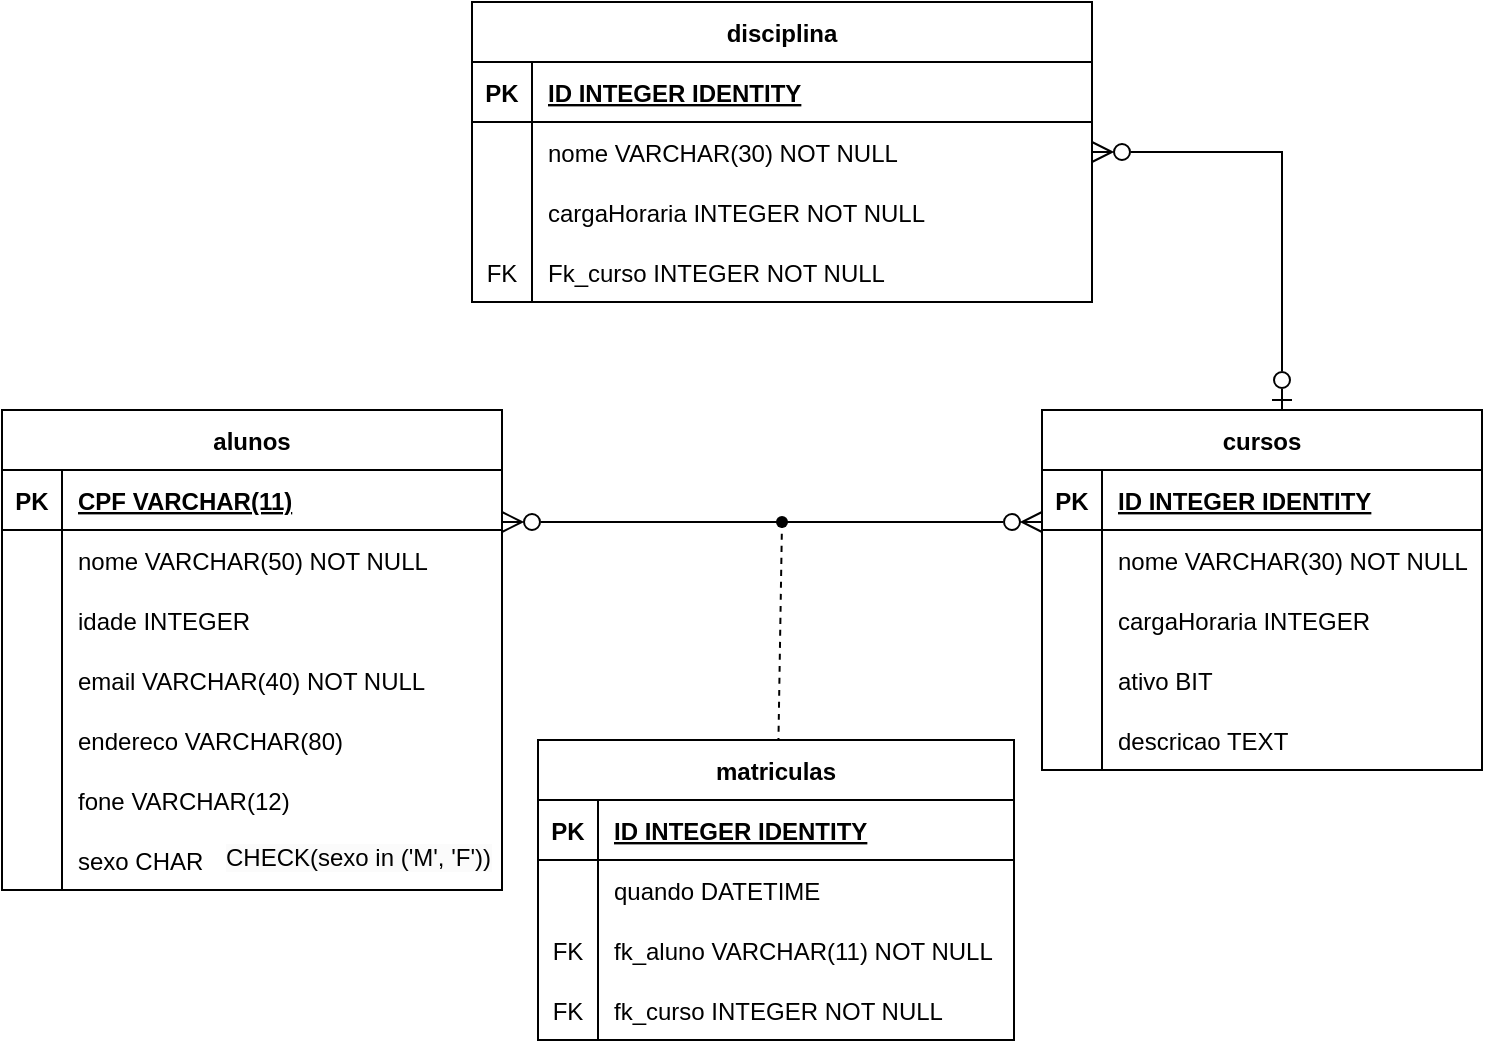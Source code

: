<mxfile version="22.1.2" type="device">
  <diagram name="Page-1" id="WgsJ8NFDW0C9XvvK6SC1">
    <mxGraphModel dx="2745" dy="1725" grid="1" gridSize="10" guides="1" tooltips="1" connect="1" arrows="1" fold="1" page="1" pageScale="1" pageWidth="827" pageHeight="1169" math="0" shadow="0">
      <root>
        <mxCell id="0" />
        <mxCell id="1" parent="0" />
        <mxCell id="1qvD0JpvyjERRZFauXHa-2" value="cursos" style="shape=table;startSize=30;container=1;collapsible=1;childLayout=tableLayout;fixedRows=1;rowLines=0;fontStyle=1;align=center;resizeLast=1;" parent="1" vertex="1">
          <mxGeometry x="564" y="529" width="220" height="180" as="geometry" />
        </mxCell>
        <mxCell id="1qvD0JpvyjERRZFauXHa-3" value="" style="shape=tableRow;horizontal=0;startSize=0;swimlaneHead=0;swimlaneBody=0;fillColor=none;collapsible=0;dropTarget=0;points=[[0,0.5],[1,0.5]];portConstraint=eastwest;strokeColor=inherit;top=0;left=0;right=0;bottom=1;" parent="1qvD0JpvyjERRZFauXHa-2" vertex="1">
          <mxGeometry y="30" width="220" height="30" as="geometry" />
        </mxCell>
        <mxCell id="1qvD0JpvyjERRZFauXHa-4" value="PK" style="shape=partialRectangle;overflow=hidden;connectable=0;fillColor=none;strokeColor=inherit;top=0;left=0;bottom=0;right=0;fontStyle=1;" parent="1qvD0JpvyjERRZFauXHa-3" vertex="1">
          <mxGeometry width="30" height="30" as="geometry">
            <mxRectangle width="30" height="30" as="alternateBounds" />
          </mxGeometry>
        </mxCell>
        <mxCell id="1qvD0JpvyjERRZFauXHa-5" value="ID INTEGER  IDENTITY" style="shape=partialRectangle;overflow=hidden;connectable=0;fillColor=none;align=left;strokeColor=inherit;top=0;left=0;bottom=0;right=0;spacingLeft=6;fontStyle=5;" parent="1qvD0JpvyjERRZFauXHa-3" vertex="1">
          <mxGeometry x="30" width="190" height="30" as="geometry">
            <mxRectangle width="190" height="30" as="alternateBounds" />
          </mxGeometry>
        </mxCell>
        <mxCell id="1qvD0JpvyjERRZFauXHa-6" value="" style="shape=tableRow;horizontal=0;startSize=0;swimlaneHead=0;swimlaneBody=0;fillColor=none;collapsible=0;dropTarget=0;points=[[0,0.5],[1,0.5]];portConstraint=eastwest;strokeColor=inherit;top=0;left=0;right=0;bottom=0;" parent="1qvD0JpvyjERRZFauXHa-2" vertex="1">
          <mxGeometry y="60" width="220" height="30" as="geometry" />
        </mxCell>
        <mxCell id="1qvD0JpvyjERRZFauXHa-7" value="" style="shape=partialRectangle;overflow=hidden;connectable=0;fillColor=none;strokeColor=inherit;top=0;left=0;bottom=0;right=0;" parent="1qvD0JpvyjERRZFauXHa-6" vertex="1">
          <mxGeometry width="30" height="30" as="geometry">
            <mxRectangle width="30" height="30" as="alternateBounds" />
          </mxGeometry>
        </mxCell>
        <mxCell id="1qvD0JpvyjERRZFauXHa-8" value="nome VARCHAR(30) NOT NULL" style="shape=partialRectangle;overflow=hidden;connectable=0;fillColor=none;align=left;strokeColor=inherit;top=0;left=0;bottom=0;right=0;spacingLeft=6;" parent="1qvD0JpvyjERRZFauXHa-6" vertex="1">
          <mxGeometry x="30" width="190" height="30" as="geometry">
            <mxRectangle width="190" height="30" as="alternateBounds" />
          </mxGeometry>
        </mxCell>
        <mxCell id="1qvD0JpvyjERRZFauXHa-9" value="" style="shape=tableRow;horizontal=0;startSize=0;swimlaneHead=0;swimlaneBody=0;fillColor=none;collapsible=0;dropTarget=0;points=[[0,0.5],[1,0.5]];portConstraint=eastwest;strokeColor=inherit;top=0;left=0;right=0;bottom=0;" parent="1qvD0JpvyjERRZFauXHa-2" vertex="1">
          <mxGeometry y="90" width="220" height="30" as="geometry" />
        </mxCell>
        <mxCell id="1qvD0JpvyjERRZFauXHa-10" value="" style="shape=partialRectangle;overflow=hidden;connectable=0;fillColor=none;strokeColor=inherit;top=0;left=0;bottom=0;right=0;" parent="1qvD0JpvyjERRZFauXHa-9" vertex="1">
          <mxGeometry width="30" height="30" as="geometry">
            <mxRectangle width="30" height="30" as="alternateBounds" />
          </mxGeometry>
        </mxCell>
        <mxCell id="1qvD0JpvyjERRZFauXHa-11" value="cargaHoraria INTEGER" style="shape=partialRectangle;overflow=hidden;connectable=0;fillColor=none;align=left;strokeColor=inherit;top=0;left=0;bottom=0;right=0;spacingLeft=6;" parent="1qvD0JpvyjERRZFauXHa-9" vertex="1">
          <mxGeometry x="30" width="190" height="30" as="geometry">
            <mxRectangle width="190" height="30" as="alternateBounds" />
          </mxGeometry>
        </mxCell>
        <mxCell id="1qvD0JpvyjERRZFauXHa-12" value="" style="shape=tableRow;horizontal=0;startSize=0;swimlaneHead=0;swimlaneBody=0;fillColor=none;collapsible=0;dropTarget=0;points=[[0,0.5],[1,0.5]];portConstraint=eastwest;strokeColor=inherit;top=0;left=0;right=0;bottom=0;" parent="1qvD0JpvyjERRZFauXHa-2" vertex="1">
          <mxGeometry y="120" width="220" height="30" as="geometry" />
        </mxCell>
        <mxCell id="1qvD0JpvyjERRZFauXHa-13" value="" style="shape=partialRectangle;overflow=hidden;connectable=0;fillColor=none;strokeColor=inherit;top=0;left=0;bottom=0;right=0;" parent="1qvD0JpvyjERRZFauXHa-12" vertex="1">
          <mxGeometry width="30" height="30" as="geometry">
            <mxRectangle width="30" height="30" as="alternateBounds" />
          </mxGeometry>
        </mxCell>
        <mxCell id="1qvD0JpvyjERRZFauXHa-14" value="ativo BIT" style="shape=partialRectangle;overflow=hidden;connectable=0;fillColor=none;align=left;strokeColor=inherit;top=0;left=0;bottom=0;right=0;spacingLeft=6;" parent="1qvD0JpvyjERRZFauXHa-12" vertex="1">
          <mxGeometry x="30" width="190" height="30" as="geometry">
            <mxRectangle width="190" height="30" as="alternateBounds" />
          </mxGeometry>
        </mxCell>
        <mxCell id="1qvD0JpvyjERRZFauXHa-15" value="" style="shape=tableRow;horizontal=0;startSize=0;swimlaneHead=0;swimlaneBody=0;fillColor=none;collapsible=0;dropTarget=0;points=[[0,0.5],[1,0.5]];portConstraint=eastwest;strokeColor=inherit;top=0;left=0;right=0;bottom=0;" parent="1qvD0JpvyjERRZFauXHa-2" vertex="1">
          <mxGeometry y="150" width="220" height="30" as="geometry" />
        </mxCell>
        <mxCell id="1qvD0JpvyjERRZFauXHa-16" value="" style="shape=partialRectangle;overflow=hidden;connectable=0;fillColor=none;strokeColor=inherit;top=0;left=0;bottom=0;right=0;" parent="1qvD0JpvyjERRZFauXHa-15" vertex="1">
          <mxGeometry width="30" height="30" as="geometry">
            <mxRectangle width="30" height="30" as="alternateBounds" />
          </mxGeometry>
        </mxCell>
        <mxCell id="1qvD0JpvyjERRZFauXHa-17" value="descricao TEXT" style="shape=partialRectangle;overflow=hidden;connectable=0;fillColor=none;align=left;strokeColor=inherit;top=0;left=0;bottom=0;right=0;spacingLeft=6;" parent="1qvD0JpvyjERRZFauXHa-15" vertex="1">
          <mxGeometry x="30" width="190" height="30" as="geometry">
            <mxRectangle width="190" height="30" as="alternateBounds" />
          </mxGeometry>
        </mxCell>
        <mxCell id="1qvD0JpvyjERRZFauXHa-18" value="disciplina" style="shape=table;startSize=30;container=1;collapsible=1;childLayout=tableLayout;fixedRows=1;rowLines=0;fontStyle=1;align=center;resizeLast=1;fillColor=default;gradientColor=none;swimlaneFillColor=none;rounded=0;swimlaneLine=1;shadow=0;" parent="1" vertex="1">
          <mxGeometry x="279" y="325" width="310" height="150" as="geometry" />
        </mxCell>
        <mxCell id="1qvD0JpvyjERRZFauXHa-19" value="" style="shape=tableRow;horizontal=0;startSize=0;swimlaneHead=0;swimlaneBody=0;fillColor=none;collapsible=0;dropTarget=0;points=[[0,0.5],[1,0.5]];portConstraint=eastwest;strokeColor=inherit;top=0;left=0;right=0;bottom=1;" parent="1qvD0JpvyjERRZFauXHa-18" vertex="1">
          <mxGeometry y="30" width="310" height="30" as="geometry" />
        </mxCell>
        <mxCell id="1qvD0JpvyjERRZFauXHa-20" value="PK" style="shape=partialRectangle;overflow=hidden;connectable=0;fillColor=none;strokeColor=inherit;top=0;left=0;bottom=0;right=0;fontStyle=1;" parent="1qvD0JpvyjERRZFauXHa-19" vertex="1">
          <mxGeometry width="30" height="30" as="geometry">
            <mxRectangle width="30" height="30" as="alternateBounds" />
          </mxGeometry>
        </mxCell>
        <mxCell id="1qvD0JpvyjERRZFauXHa-21" value="ID INTEGER  IDENTITY" style="shape=partialRectangle;overflow=hidden;connectable=0;fillColor=none;align=left;strokeColor=inherit;top=0;left=0;bottom=0;right=0;spacingLeft=6;fontStyle=5;" parent="1qvD0JpvyjERRZFauXHa-19" vertex="1">
          <mxGeometry x="30" width="280" height="30" as="geometry">
            <mxRectangle width="280" height="30" as="alternateBounds" />
          </mxGeometry>
        </mxCell>
        <mxCell id="1qvD0JpvyjERRZFauXHa-22" value="" style="shape=tableRow;horizontal=0;startSize=0;swimlaneHead=0;swimlaneBody=0;fillColor=none;collapsible=0;dropTarget=0;points=[[0,0.5],[1,0.5]];portConstraint=eastwest;strokeColor=inherit;top=0;left=0;right=0;bottom=0;" parent="1qvD0JpvyjERRZFauXHa-18" vertex="1">
          <mxGeometry y="60" width="310" height="30" as="geometry" />
        </mxCell>
        <mxCell id="1qvD0JpvyjERRZFauXHa-23" value="" style="shape=partialRectangle;overflow=hidden;connectable=0;fillColor=none;strokeColor=inherit;top=0;left=0;bottom=0;right=0;" parent="1qvD0JpvyjERRZFauXHa-22" vertex="1">
          <mxGeometry width="30" height="30" as="geometry">
            <mxRectangle width="30" height="30" as="alternateBounds" />
          </mxGeometry>
        </mxCell>
        <mxCell id="1qvD0JpvyjERRZFauXHa-24" value="nome VARCHAR(30) NOT NULL" style="shape=partialRectangle;overflow=hidden;connectable=0;fillColor=none;align=left;strokeColor=inherit;top=0;left=0;bottom=0;right=0;spacingLeft=6;" parent="1qvD0JpvyjERRZFauXHa-22" vertex="1">
          <mxGeometry x="30" width="280" height="30" as="geometry">
            <mxRectangle width="280" height="30" as="alternateBounds" />
          </mxGeometry>
        </mxCell>
        <mxCell id="1qvD0JpvyjERRZFauXHa-25" value="" style="shape=tableRow;horizontal=0;startSize=0;swimlaneHead=0;swimlaneBody=0;fillColor=none;collapsible=0;dropTarget=0;points=[[0,0.5],[1,0.5]];portConstraint=eastwest;strokeColor=inherit;top=0;left=0;right=0;bottom=0;" parent="1qvD0JpvyjERRZFauXHa-18" vertex="1">
          <mxGeometry y="90" width="310" height="30" as="geometry" />
        </mxCell>
        <mxCell id="1qvD0JpvyjERRZFauXHa-26" value="" style="shape=partialRectangle;overflow=hidden;connectable=0;fillColor=none;strokeColor=inherit;top=0;left=0;bottom=0;right=0;" parent="1qvD0JpvyjERRZFauXHa-25" vertex="1">
          <mxGeometry width="30" height="30" as="geometry">
            <mxRectangle width="30" height="30" as="alternateBounds" />
          </mxGeometry>
        </mxCell>
        <mxCell id="1qvD0JpvyjERRZFauXHa-27" value="cargaHoraria INTEGER NOT NULL" style="shape=partialRectangle;overflow=hidden;connectable=0;fillColor=none;align=left;strokeColor=inherit;top=0;left=0;bottom=0;right=0;spacingLeft=6;" parent="1qvD0JpvyjERRZFauXHa-25" vertex="1">
          <mxGeometry x="30" width="280" height="30" as="geometry">
            <mxRectangle width="280" height="30" as="alternateBounds" />
          </mxGeometry>
        </mxCell>
        <mxCell id="1qvD0JpvyjERRZFauXHa-28" value="" style="shape=tableRow;horizontal=0;startSize=0;swimlaneHead=0;swimlaneBody=0;fillColor=none;collapsible=0;dropTarget=0;points=[[0,0.5],[1,0.5]];portConstraint=eastwest;strokeColor=inherit;top=0;left=0;right=0;bottom=0;" parent="1qvD0JpvyjERRZFauXHa-18" vertex="1">
          <mxGeometry y="120" width="310" height="30" as="geometry" />
        </mxCell>
        <mxCell id="1qvD0JpvyjERRZFauXHa-29" value="FK" style="shape=partialRectangle;overflow=hidden;connectable=0;fillColor=none;strokeColor=inherit;top=0;left=0;bottom=0;right=0;" parent="1qvD0JpvyjERRZFauXHa-28" vertex="1">
          <mxGeometry width="30" height="30" as="geometry">
            <mxRectangle width="30" height="30" as="alternateBounds" />
          </mxGeometry>
        </mxCell>
        <mxCell id="1qvD0JpvyjERRZFauXHa-30" value="Fk_curso INTEGER NOT NULL" style="shape=partialRectangle;overflow=hidden;connectable=0;fillColor=none;align=left;strokeColor=inherit;top=0;left=0;bottom=0;right=0;spacingLeft=6;" parent="1qvD0JpvyjERRZFauXHa-28" vertex="1">
          <mxGeometry x="30" width="280" height="30" as="geometry">
            <mxRectangle width="280" height="30" as="alternateBounds" />
          </mxGeometry>
        </mxCell>
        <mxCell id="1qvD0JpvyjERRZFauXHa-31" value="matriculas" style="shape=table;startSize=30;container=1;collapsible=1;childLayout=tableLayout;fixedRows=1;rowLines=0;fontStyle=1;align=center;resizeLast=1;" parent="1" vertex="1">
          <mxGeometry x="312" y="694" width="238" height="150" as="geometry" />
        </mxCell>
        <mxCell id="1qvD0JpvyjERRZFauXHa-32" value="" style="shape=tableRow;horizontal=0;startSize=0;swimlaneHead=0;swimlaneBody=0;fillColor=none;collapsible=0;dropTarget=0;points=[[0,0.5],[1,0.5]];portConstraint=eastwest;strokeColor=inherit;top=0;left=0;right=0;bottom=1;" parent="1qvD0JpvyjERRZFauXHa-31" vertex="1">
          <mxGeometry y="30" width="238" height="30" as="geometry" />
        </mxCell>
        <mxCell id="1qvD0JpvyjERRZFauXHa-33" value="PK" style="shape=partialRectangle;overflow=hidden;connectable=0;fillColor=none;strokeColor=inherit;top=0;left=0;bottom=0;right=0;fontStyle=1;" parent="1qvD0JpvyjERRZFauXHa-32" vertex="1">
          <mxGeometry width="30" height="30" as="geometry">
            <mxRectangle width="30" height="30" as="alternateBounds" />
          </mxGeometry>
        </mxCell>
        <mxCell id="1qvD0JpvyjERRZFauXHa-34" value="ID INTEGER  IDENTITY" style="shape=partialRectangle;overflow=hidden;connectable=0;fillColor=none;align=left;strokeColor=inherit;top=0;left=0;bottom=0;right=0;spacingLeft=6;fontStyle=5;" parent="1qvD0JpvyjERRZFauXHa-32" vertex="1">
          <mxGeometry x="30" width="208" height="30" as="geometry">
            <mxRectangle width="208" height="30" as="alternateBounds" />
          </mxGeometry>
        </mxCell>
        <mxCell id="1qvD0JpvyjERRZFauXHa-35" value="" style="shape=tableRow;horizontal=0;startSize=0;swimlaneHead=0;swimlaneBody=0;fillColor=none;collapsible=0;dropTarget=0;points=[[0,0.5],[1,0.5]];portConstraint=eastwest;strokeColor=inherit;top=0;left=0;right=0;bottom=0;" parent="1qvD0JpvyjERRZFauXHa-31" vertex="1">
          <mxGeometry y="60" width="238" height="30" as="geometry" />
        </mxCell>
        <mxCell id="1qvD0JpvyjERRZFauXHa-36" value="" style="shape=partialRectangle;overflow=hidden;connectable=0;fillColor=none;strokeColor=inherit;top=0;left=0;bottom=0;right=0;" parent="1qvD0JpvyjERRZFauXHa-35" vertex="1">
          <mxGeometry width="30" height="30" as="geometry">
            <mxRectangle width="30" height="30" as="alternateBounds" />
          </mxGeometry>
        </mxCell>
        <mxCell id="1qvD0JpvyjERRZFauXHa-37" value="quando DATETIME" style="shape=partialRectangle;overflow=hidden;connectable=0;fillColor=none;align=left;strokeColor=inherit;top=0;left=0;bottom=0;right=0;spacingLeft=6;" parent="1qvD0JpvyjERRZFauXHa-35" vertex="1">
          <mxGeometry x="30" width="208" height="30" as="geometry">
            <mxRectangle width="208" height="30" as="alternateBounds" />
          </mxGeometry>
        </mxCell>
        <mxCell id="1qvD0JpvyjERRZFauXHa-38" value="" style="shape=tableRow;horizontal=0;startSize=0;swimlaneHead=0;swimlaneBody=0;fillColor=none;collapsible=0;dropTarget=0;points=[[0,0.5],[1,0.5]];portConstraint=eastwest;strokeColor=inherit;top=0;left=0;right=0;bottom=0;" parent="1qvD0JpvyjERRZFauXHa-31" vertex="1">
          <mxGeometry y="90" width="238" height="30" as="geometry" />
        </mxCell>
        <mxCell id="1qvD0JpvyjERRZFauXHa-39" value="FK" style="shape=partialRectangle;overflow=hidden;connectable=0;fillColor=none;strokeColor=inherit;top=0;left=0;bottom=0;right=0;" parent="1qvD0JpvyjERRZFauXHa-38" vertex="1">
          <mxGeometry width="30" height="30" as="geometry">
            <mxRectangle width="30" height="30" as="alternateBounds" />
          </mxGeometry>
        </mxCell>
        <mxCell id="1qvD0JpvyjERRZFauXHa-40" value="fk_aluno VARCHAR(11) NOT NULL" style="shape=partialRectangle;overflow=hidden;connectable=0;fillColor=none;align=left;strokeColor=inherit;top=0;left=0;bottom=0;right=0;spacingLeft=6;" parent="1qvD0JpvyjERRZFauXHa-38" vertex="1">
          <mxGeometry x="30" width="208" height="30" as="geometry">
            <mxRectangle width="208" height="30" as="alternateBounds" />
          </mxGeometry>
        </mxCell>
        <mxCell id="1qvD0JpvyjERRZFauXHa-41" value="" style="shape=tableRow;horizontal=0;startSize=0;swimlaneHead=0;swimlaneBody=0;fillColor=none;collapsible=0;dropTarget=0;points=[[0,0.5],[1,0.5]];portConstraint=eastwest;strokeColor=inherit;top=0;left=0;right=0;bottom=0;" parent="1qvD0JpvyjERRZFauXHa-31" vertex="1">
          <mxGeometry y="120" width="238" height="30" as="geometry" />
        </mxCell>
        <mxCell id="1qvD0JpvyjERRZFauXHa-42" value="FK" style="shape=partialRectangle;overflow=hidden;connectable=0;fillColor=none;strokeColor=inherit;top=0;left=0;bottom=0;right=0;" parent="1qvD0JpvyjERRZFauXHa-41" vertex="1">
          <mxGeometry width="30" height="30" as="geometry">
            <mxRectangle width="30" height="30" as="alternateBounds" />
          </mxGeometry>
        </mxCell>
        <mxCell id="1qvD0JpvyjERRZFauXHa-43" value="fk_curso INTEGER NOT NULL" style="shape=partialRectangle;overflow=hidden;connectable=0;fillColor=none;align=left;strokeColor=inherit;top=0;left=0;bottom=0;right=0;spacingLeft=6;" parent="1qvD0JpvyjERRZFauXHa-41" vertex="1">
          <mxGeometry x="30" width="208" height="30" as="geometry">
            <mxRectangle width="208" height="30" as="alternateBounds" />
          </mxGeometry>
        </mxCell>
        <mxCell id="1qvD0JpvyjERRZFauXHa-44" style="edgeStyle=orthogonalEdgeStyle;rounded=0;orthogonalLoop=1;jettySize=auto;html=1;fontFamily=Helvetica;fontSize=12;fontColor=default;startSize=8;endArrow=ERzeroToOne;endFill=0;startArrow=ERzeroToMany;startFill=0;endSize=8;" parent="1" source="1qvD0JpvyjERRZFauXHa-18" target="1qvD0JpvyjERRZFauXHa-2" edge="1">
          <mxGeometry relative="1" as="geometry">
            <Array as="points">
              <mxPoint x="684" y="400" />
            </Array>
          </mxGeometry>
        </mxCell>
        <mxCell id="1qvD0JpvyjERRZFauXHa-47" value="" style="group" parent="1" vertex="1" connectable="0">
          <mxGeometry x="44" y="529" width="280" height="240" as="geometry" />
        </mxCell>
        <mxCell id="1qvD0JpvyjERRZFauXHa-48" value="alunos" style="shape=table;startSize=30;container=1;collapsible=1;childLayout=tableLayout;fixedRows=1;rowLines=0;fontStyle=1;align=center;resizeLast=1;" parent="1qvD0JpvyjERRZFauXHa-47" vertex="1">
          <mxGeometry width="250" height="240" as="geometry" />
        </mxCell>
        <mxCell id="1qvD0JpvyjERRZFauXHa-49" value="" style="shape=tableRow;horizontal=0;startSize=0;swimlaneHead=0;swimlaneBody=0;fillColor=none;collapsible=0;dropTarget=0;points=[[0,0.5],[1,0.5]];portConstraint=eastwest;strokeColor=inherit;top=0;left=0;right=0;bottom=1;" parent="1qvD0JpvyjERRZFauXHa-48" vertex="1">
          <mxGeometry y="30" width="250" height="30" as="geometry" />
        </mxCell>
        <mxCell id="1qvD0JpvyjERRZFauXHa-50" value="PK" style="shape=partialRectangle;overflow=hidden;connectable=0;fillColor=none;strokeColor=inherit;top=0;left=0;bottom=0;right=0;fontStyle=1;" parent="1qvD0JpvyjERRZFauXHa-49" vertex="1">
          <mxGeometry width="30" height="30" as="geometry">
            <mxRectangle width="30" height="30" as="alternateBounds" />
          </mxGeometry>
        </mxCell>
        <mxCell id="1qvD0JpvyjERRZFauXHa-51" value="CPF VARCHAR(11) " style="shape=partialRectangle;overflow=hidden;connectable=0;fillColor=none;align=left;strokeColor=inherit;top=0;left=0;bottom=0;right=0;spacingLeft=6;fontStyle=5;" parent="1qvD0JpvyjERRZFauXHa-49" vertex="1">
          <mxGeometry x="30" width="220" height="30" as="geometry">
            <mxRectangle width="220" height="30" as="alternateBounds" />
          </mxGeometry>
        </mxCell>
        <mxCell id="1qvD0JpvyjERRZFauXHa-52" value="" style="shape=tableRow;horizontal=0;startSize=0;swimlaneHead=0;swimlaneBody=0;fillColor=none;collapsible=0;dropTarget=0;points=[[0,0.5],[1,0.5]];portConstraint=eastwest;strokeColor=inherit;top=0;left=0;right=0;bottom=0;" parent="1qvD0JpvyjERRZFauXHa-48" vertex="1">
          <mxGeometry y="60" width="250" height="30" as="geometry" />
        </mxCell>
        <mxCell id="1qvD0JpvyjERRZFauXHa-53" value="" style="shape=partialRectangle;overflow=hidden;connectable=0;fillColor=none;strokeColor=inherit;top=0;left=0;bottom=0;right=0;" parent="1qvD0JpvyjERRZFauXHa-52" vertex="1">
          <mxGeometry width="30" height="30" as="geometry">
            <mxRectangle width="30" height="30" as="alternateBounds" />
          </mxGeometry>
        </mxCell>
        <mxCell id="1qvD0JpvyjERRZFauXHa-54" value="nome VARCHAR(50) NOT NULL" style="shape=partialRectangle;overflow=hidden;connectable=0;fillColor=none;align=left;strokeColor=inherit;top=0;left=0;bottom=0;right=0;spacingLeft=6;" parent="1qvD0JpvyjERRZFauXHa-52" vertex="1">
          <mxGeometry x="30" width="220" height="30" as="geometry">
            <mxRectangle width="220" height="30" as="alternateBounds" />
          </mxGeometry>
        </mxCell>
        <mxCell id="1qvD0JpvyjERRZFauXHa-55" value="" style="shape=tableRow;horizontal=0;startSize=0;swimlaneHead=0;swimlaneBody=0;fillColor=none;collapsible=0;dropTarget=0;points=[[0,0.5],[1,0.5]];portConstraint=eastwest;strokeColor=inherit;top=0;left=0;right=0;bottom=0;" parent="1qvD0JpvyjERRZFauXHa-48" vertex="1">
          <mxGeometry y="90" width="250" height="30" as="geometry" />
        </mxCell>
        <mxCell id="1qvD0JpvyjERRZFauXHa-56" value="" style="shape=partialRectangle;overflow=hidden;connectable=0;fillColor=none;strokeColor=inherit;top=0;left=0;bottom=0;right=0;" parent="1qvD0JpvyjERRZFauXHa-55" vertex="1">
          <mxGeometry width="30" height="30" as="geometry">
            <mxRectangle width="30" height="30" as="alternateBounds" />
          </mxGeometry>
        </mxCell>
        <mxCell id="1qvD0JpvyjERRZFauXHa-57" value="idade INTEGER" style="shape=partialRectangle;overflow=hidden;connectable=0;fillColor=none;align=left;strokeColor=inherit;top=0;left=0;bottom=0;right=0;spacingLeft=6;" parent="1qvD0JpvyjERRZFauXHa-55" vertex="1">
          <mxGeometry x="30" width="220" height="30" as="geometry">
            <mxRectangle width="220" height="30" as="alternateBounds" />
          </mxGeometry>
        </mxCell>
        <mxCell id="1qvD0JpvyjERRZFauXHa-58" value="" style="shape=tableRow;horizontal=0;startSize=0;swimlaneHead=0;swimlaneBody=0;fillColor=none;collapsible=0;dropTarget=0;points=[[0,0.5],[1,0.5]];portConstraint=eastwest;strokeColor=inherit;top=0;left=0;right=0;bottom=0;" parent="1qvD0JpvyjERRZFauXHa-48" vertex="1">
          <mxGeometry y="120" width="250" height="30" as="geometry" />
        </mxCell>
        <mxCell id="1qvD0JpvyjERRZFauXHa-59" value="" style="shape=partialRectangle;overflow=hidden;connectable=0;fillColor=none;strokeColor=inherit;top=0;left=0;bottom=0;right=0;" parent="1qvD0JpvyjERRZFauXHa-58" vertex="1">
          <mxGeometry width="30" height="30" as="geometry">
            <mxRectangle width="30" height="30" as="alternateBounds" />
          </mxGeometry>
        </mxCell>
        <mxCell id="1qvD0JpvyjERRZFauXHa-60" value="email VARCHAR(40) NOT NULL" style="shape=partialRectangle;overflow=hidden;connectable=0;fillColor=none;align=left;strokeColor=inherit;top=0;left=0;bottom=0;right=0;spacingLeft=6;" parent="1qvD0JpvyjERRZFauXHa-58" vertex="1">
          <mxGeometry x="30" width="220" height="30" as="geometry">
            <mxRectangle width="220" height="30" as="alternateBounds" />
          </mxGeometry>
        </mxCell>
        <mxCell id="1qvD0JpvyjERRZFauXHa-61" value="" style="shape=tableRow;horizontal=0;startSize=0;swimlaneHead=0;swimlaneBody=0;fillColor=none;collapsible=0;dropTarget=0;points=[[0,0.5],[1,0.5]];portConstraint=eastwest;strokeColor=inherit;top=0;left=0;right=0;bottom=0;" parent="1qvD0JpvyjERRZFauXHa-48" vertex="1">
          <mxGeometry y="150" width="250" height="30" as="geometry" />
        </mxCell>
        <mxCell id="1qvD0JpvyjERRZFauXHa-62" value="" style="shape=partialRectangle;overflow=hidden;connectable=0;fillColor=none;strokeColor=inherit;top=0;left=0;bottom=0;right=0;" parent="1qvD0JpvyjERRZFauXHa-61" vertex="1">
          <mxGeometry width="30" height="30" as="geometry">
            <mxRectangle width="30" height="30" as="alternateBounds" />
          </mxGeometry>
        </mxCell>
        <mxCell id="1qvD0JpvyjERRZFauXHa-63" value="endereco VARCHAR(80)" style="shape=partialRectangle;overflow=hidden;connectable=0;fillColor=none;align=left;strokeColor=inherit;top=0;left=0;bottom=0;right=0;spacingLeft=6;" parent="1qvD0JpvyjERRZFauXHa-61" vertex="1">
          <mxGeometry x="30" width="220" height="30" as="geometry">
            <mxRectangle width="220" height="30" as="alternateBounds" />
          </mxGeometry>
        </mxCell>
        <mxCell id="1qvD0JpvyjERRZFauXHa-64" value="" style="shape=tableRow;horizontal=0;startSize=0;swimlaneHead=0;swimlaneBody=0;fillColor=none;collapsible=0;dropTarget=0;points=[[0,0.5],[1,0.5]];portConstraint=eastwest;strokeColor=inherit;top=0;left=0;right=0;bottom=0;" parent="1qvD0JpvyjERRZFauXHa-48" vertex="1">
          <mxGeometry y="180" width="250" height="30" as="geometry" />
        </mxCell>
        <mxCell id="1qvD0JpvyjERRZFauXHa-65" value="" style="shape=partialRectangle;overflow=hidden;connectable=0;fillColor=none;strokeColor=inherit;top=0;left=0;bottom=0;right=0;" parent="1qvD0JpvyjERRZFauXHa-64" vertex="1">
          <mxGeometry width="30" height="30" as="geometry">
            <mxRectangle width="30" height="30" as="alternateBounds" />
          </mxGeometry>
        </mxCell>
        <mxCell id="1qvD0JpvyjERRZFauXHa-66" value="fone VARCHAR(12)" style="shape=partialRectangle;overflow=hidden;connectable=0;fillColor=none;align=left;strokeColor=inherit;top=0;left=0;bottom=0;right=0;spacingLeft=6;" parent="1qvD0JpvyjERRZFauXHa-64" vertex="1">
          <mxGeometry x="30" width="220" height="30" as="geometry">
            <mxRectangle width="220" height="30" as="alternateBounds" />
          </mxGeometry>
        </mxCell>
        <mxCell id="1qvD0JpvyjERRZFauXHa-67" value="" style="shape=tableRow;horizontal=0;startSize=0;swimlaneHead=0;swimlaneBody=0;fillColor=none;collapsible=0;dropTarget=0;points=[[0,0.5],[1,0.5]];portConstraint=eastwest;strokeColor=inherit;top=0;left=0;right=0;bottom=0;" parent="1qvD0JpvyjERRZFauXHa-48" vertex="1">
          <mxGeometry y="210" width="250" height="30" as="geometry" />
        </mxCell>
        <mxCell id="1qvD0JpvyjERRZFauXHa-68" value="" style="shape=partialRectangle;overflow=hidden;connectable=0;fillColor=none;strokeColor=inherit;top=0;left=0;bottom=0;right=0;" parent="1qvD0JpvyjERRZFauXHa-67" vertex="1">
          <mxGeometry width="30" height="30" as="geometry">
            <mxRectangle width="30" height="30" as="alternateBounds" />
          </mxGeometry>
        </mxCell>
        <mxCell id="1qvD0JpvyjERRZFauXHa-69" value="sexo CHAR" style="shape=partialRectangle;overflow=hidden;connectable=0;fillColor=none;align=left;strokeColor=inherit;top=0;left=0;bottom=0;right=0;spacingLeft=6;" parent="1qvD0JpvyjERRZFauXHa-67" vertex="1">
          <mxGeometry x="30" width="220" height="30" as="geometry">
            <mxRectangle width="220" height="30" as="alternateBounds" />
          </mxGeometry>
        </mxCell>
        <mxCell id="1qvD0JpvyjERRZFauXHa-70" value="&lt;span style=&quot;color: rgb(0, 0, 0); font-family: Helvetica; font-size: 12px; font-style: normal; font-variant-ligatures: normal; font-variant-caps: normal; font-weight: 400; letter-spacing: normal; orphans: 2; text-align: left; text-indent: 0px; text-transform: none; widows: 2; word-spacing: 0px; -webkit-text-stroke-width: 0px; background-color: rgb(251, 251, 251); text-decoration-thickness: initial; text-decoration-style: initial; text-decoration-color: initial; float: none; display: inline !important;&quot;&gt;CHECK(sexo in (&#39;M&#39;, &#39;F&#39;))&lt;/span&gt;" style="text;whiteSpace=wrap;html=1;fontSize=12;fontFamily=Helvetica;fontColor=default;" parent="1qvD0JpvyjERRZFauXHa-47" vertex="1">
          <mxGeometry x="110" y="210" width="170" height="30" as="geometry" />
        </mxCell>
        <mxCell id="PsYFytaMCq7NVvNk7JGE-3" style="edgeStyle=none;curved=1;rounded=0;orthogonalLoop=1;jettySize=auto;html=1;fontSize=12;startSize=8;endSize=8;endArrow=none;endFill=0;dashed=1;" edge="1" parent="1" source="PsYFytaMCq7NVvNk7JGE-1" target="1qvD0JpvyjERRZFauXHa-31">
          <mxGeometry relative="1" as="geometry" />
        </mxCell>
        <mxCell id="PsYFytaMCq7NVvNk7JGE-4" style="edgeStyle=elbowEdgeStyle;rounded=0;orthogonalLoop=1;jettySize=auto;html=1;fontSize=12;startSize=8;endSize=8;elbow=vertical;endArrow=ERzeroToMany;endFill=0;" edge="1" parent="1" source="PsYFytaMCq7NVvNk7JGE-1" target="1qvD0JpvyjERRZFauXHa-2">
          <mxGeometry relative="1" as="geometry" />
        </mxCell>
        <mxCell id="PsYFytaMCq7NVvNk7JGE-5" style="edgeStyle=elbowEdgeStyle;rounded=0;orthogonalLoop=1;jettySize=auto;html=1;fontSize=12;startSize=8;endSize=8;elbow=vertical;endArrow=ERzeroToMany;endFill=0;" edge="1" parent="1" source="PsYFytaMCq7NVvNk7JGE-1" target="1qvD0JpvyjERRZFauXHa-48">
          <mxGeometry relative="1" as="geometry" />
        </mxCell>
        <mxCell id="PsYFytaMCq7NVvNk7JGE-1" value="" style="shape=waypoint;sketch=0;fillStyle=solid;size=6;pointerEvents=1;points=[];fillColor=none;resizable=0;rotatable=0;perimeter=centerPerimeter;snapToPoint=1;fontSize=16;" vertex="1" parent="1">
          <mxGeometry x="424" y="575" width="20" height="20" as="geometry" />
        </mxCell>
      </root>
    </mxGraphModel>
  </diagram>
</mxfile>
